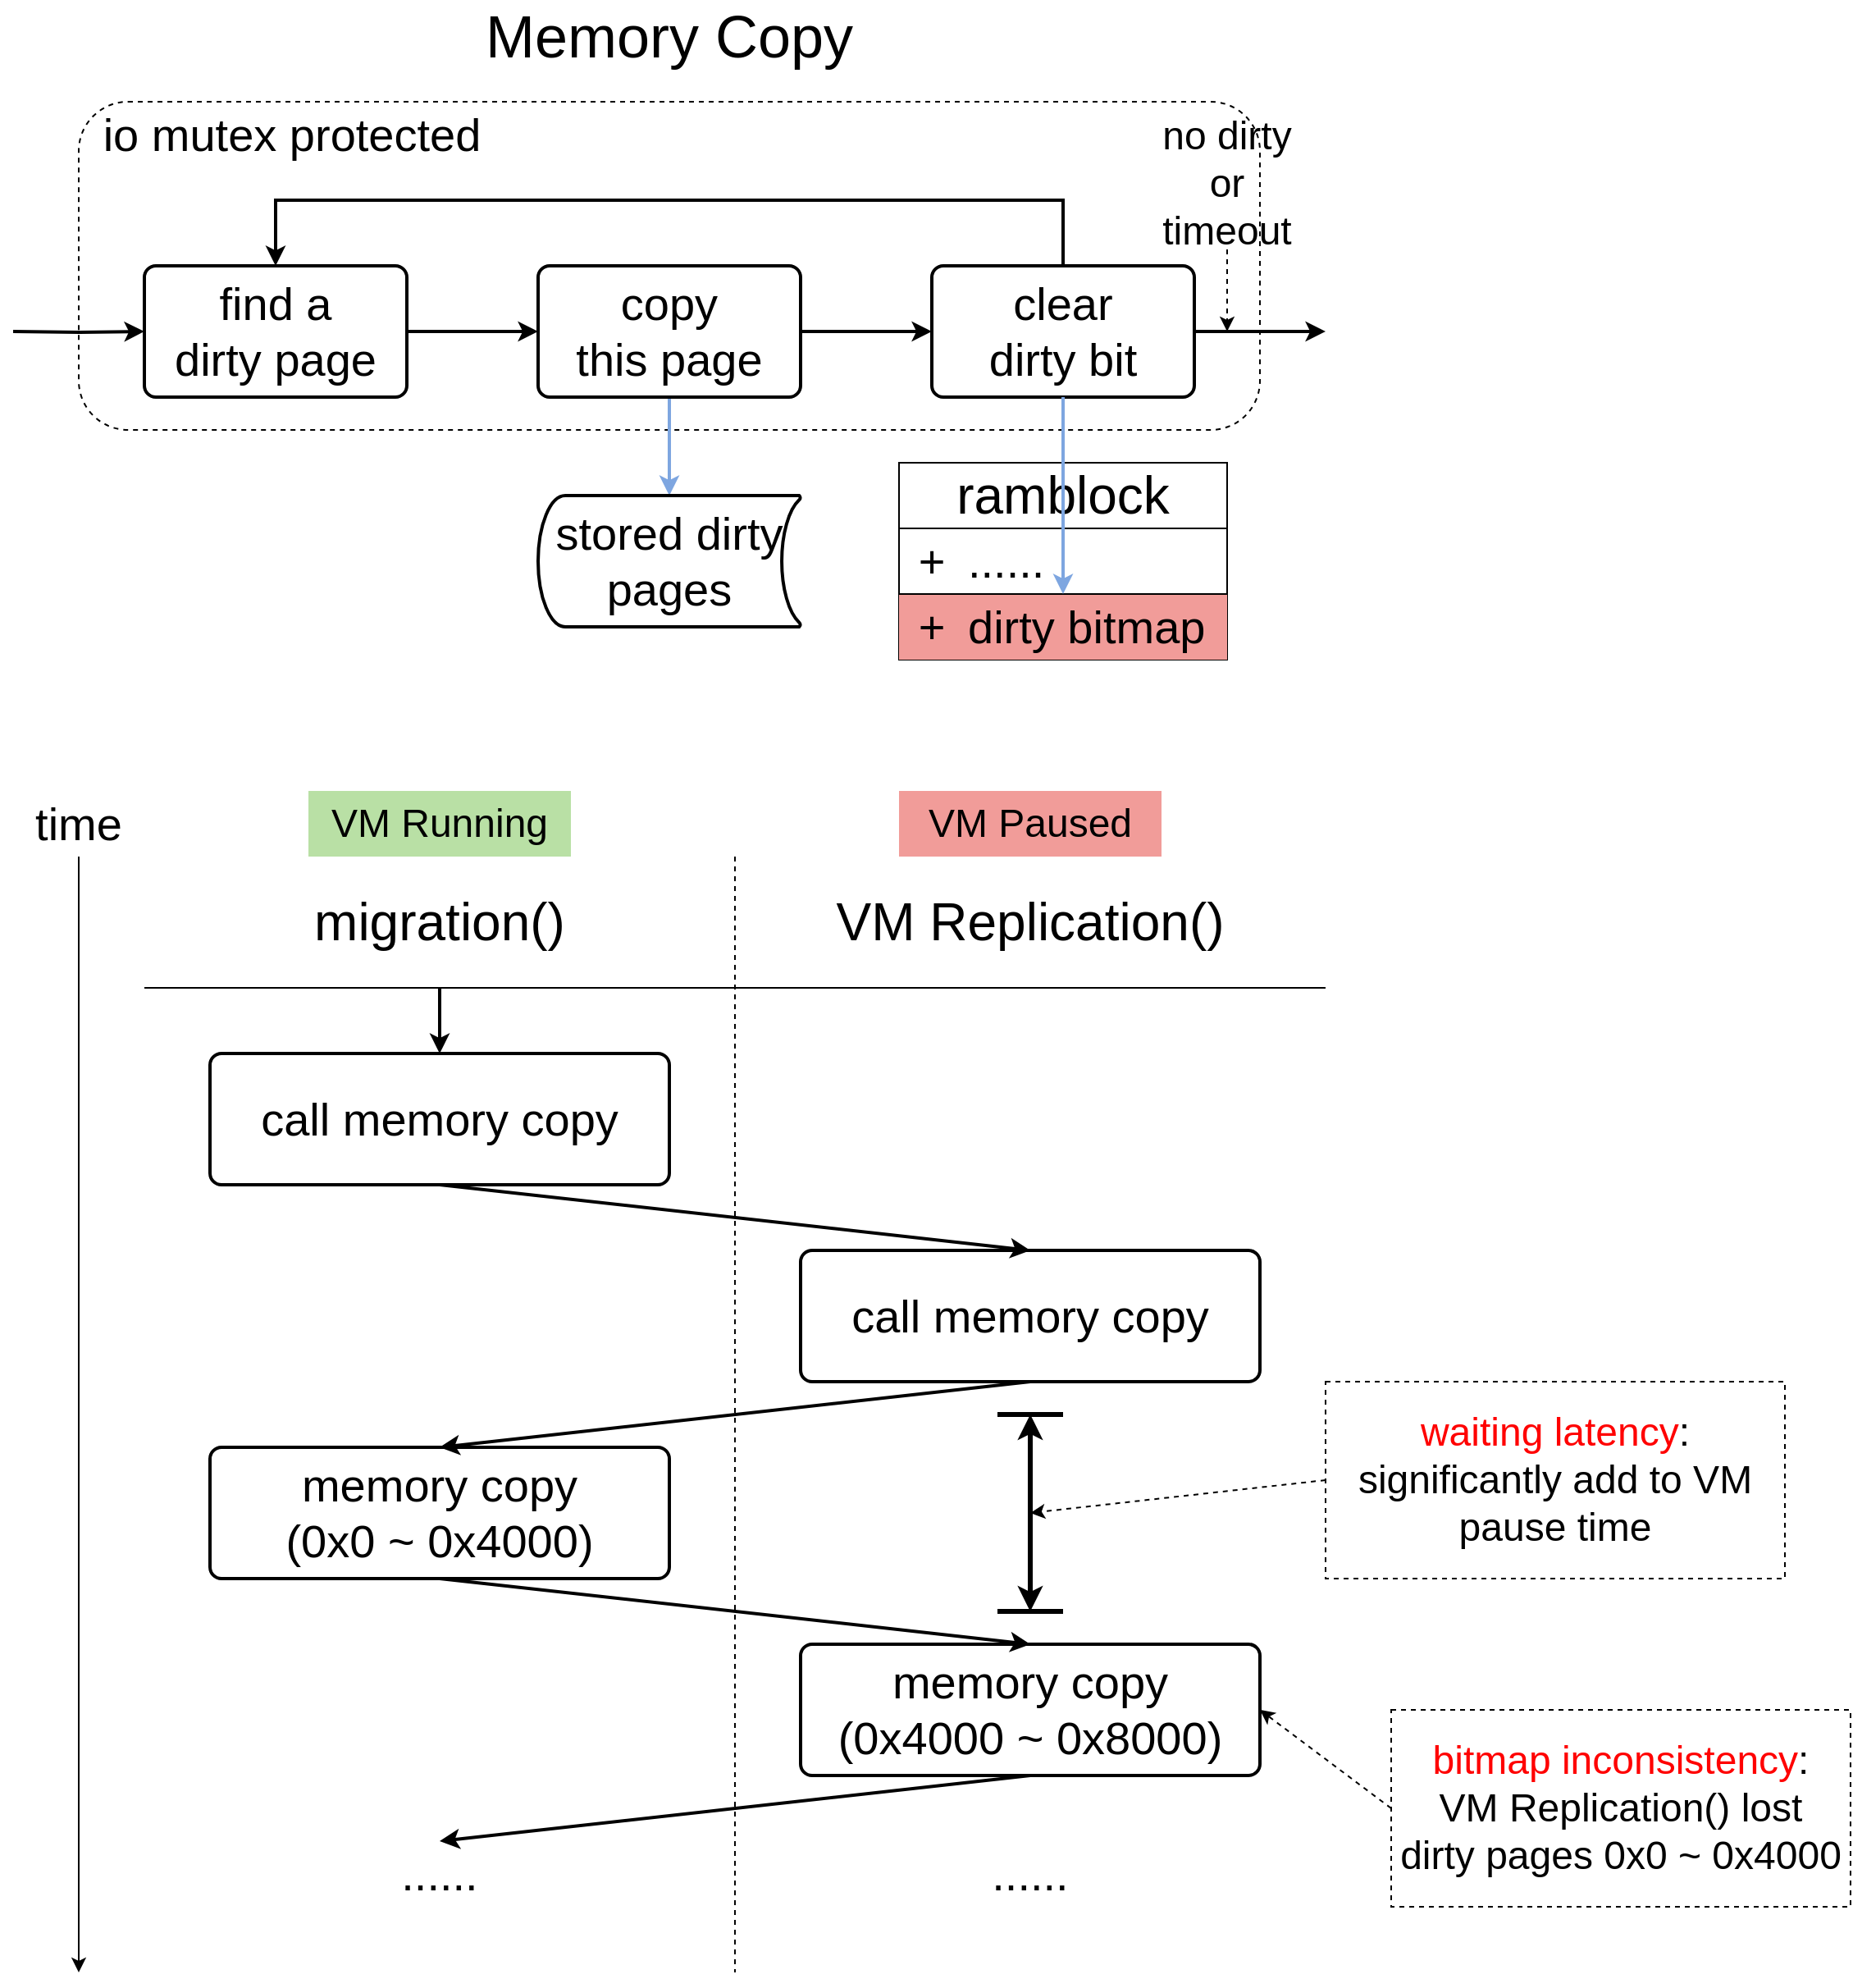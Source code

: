 <mxfile version="21.6.5" type="github">
  <diagram name="第 1 页" id="EY3_aisOXdH9Kx0FkYBI">
    <mxGraphModel dx="2846" dy="1156" grid="1" gridSize="10" guides="1" tooltips="1" connect="1" arrows="1" fold="1" page="1" pageScale="1" pageWidth="827" pageHeight="1169" math="0" shadow="0">
      <root>
        <mxCell id="0" />
        <mxCell id="1" parent="0" />
        <mxCell id="ishG9rqOGMH_VzQvLVgV-1" value="&lt;font style=&quot;font-size: 36px;&quot;&gt;Memory Copy&lt;/font&gt;" style="text;html=1;strokeColor=none;fillColor=none;align=center;verticalAlign=middle;whiteSpace=wrap;rounded=0;" parent="1" vertex="1">
          <mxGeometry x="240" y="160" width="320" height="40" as="geometry" />
        </mxCell>
        <mxCell id="ishG9rqOGMH_VzQvLVgV-2" value="" style="rounded=1;whiteSpace=wrap;html=1;fillColor=none;dashed=1;" parent="1" vertex="1">
          <mxGeometry x="40" y="220" width="720" height="200" as="geometry" />
        </mxCell>
        <mxCell id="ishG9rqOGMH_VzQvLVgV-3" value="&lt;font style=&quot;font-size: 28px;&quot;&gt;io mutex protected&lt;/font&gt;" style="text;html=1;strokeColor=none;fillColor=none;align=center;verticalAlign=middle;whiteSpace=wrap;rounded=0;" parent="1" vertex="1">
          <mxGeometry x="40" y="220" width="260" height="40" as="geometry" />
        </mxCell>
        <mxCell id="ishG9rqOGMH_VzQvLVgV-9" style="edgeStyle=orthogonalEdgeStyle;rounded=0;orthogonalLoop=1;jettySize=auto;html=1;exitX=1;exitY=0.5;exitDx=0;exitDy=0;entryX=0;entryY=0.5;entryDx=0;entryDy=0;strokeWidth=2;" parent="1" source="ishG9rqOGMH_VzQvLVgV-6" target="ishG9rqOGMH_VzQvLVgV-7" edge="1">
          <mxGeometry relative="1" as="geometry" />
        </mxCell>
        <mxCell id="ishG9rqOGMH_VzQvLVgV-6" value="&lt;font style=&quot;font-size: 28px;&quot;&gt;find a&lt;br style=&quot;border-color: var(--border-color);&quot;&gt;dirty page&lt;/font&gt;" style="rounded=1;whiteSpace=wrap;html=1;absoluteArcSize=1;arcSize=14;strokeWidth=2;" parent="1" vertex="1">
          <mxGeometry x="80" y="320" width="160" height="80" as="geometry" />
        </mxCell>
        <mxCell id="ishG9rqOGMH_VzQvLVgV-10" style="edgeStyle=orthogonalEdgeStyle;rounded=0;orthogonalLoop=1;jettySize=auto;html=1;exitX=1;exitY=0.5;exitDx=0;exitDy=0;entryX=0;entryY=0.5;entryDx=0;entryDy=0;strokeWidth=2;" parent="1" source="ishG9rqOGMH_VzQvLVgV-7" target="ishG9rqOGMH_VzQvLVgV-8" edge="1">
          <mxGeometry relative="1" as="geometry" />
        </mxCell>
        <mxCell id="ishG9rqOGMH_VzQvLVgV-15" style="edgeStyle=orthogonalEdgeStyle;rounded=0;orthogonalLoop=1;jettySize=auto;html=1;exitX=0.5;exitY=1;exitDx=0;exitDy=0;entryX=0.5;entryY=0;entryDx=0;entryDy=0;entryPerimeter=0;strokeWidth=2;strokeColor=#7EA6E0;" parent="1" source="ishG9rqOGMH_VzQvLVgV-7" target="ishG9rqOGMH_VzQvLVgV-14" edge="1">
          <mxGeometry relative="1" as="geometry" />
        </mxCell>
        <mxCell id="ishG9rqOGMH_VzQvLVgV-7" value="&lt;font style=&quot;font-size: 28px;&quot;&gt;copy&lt;br style=&quot;border-color: var(--border-color);&quot;&gt;this page&lt;/font&gt;" style="rounded=1;whiteSpace=wrap;html=1;absoluteArcSize=1;arcSize=14;strokeWidth=2;" parent="1" vertex="1">
          <mxGeometry x="320" y="320" width="160" height="80" as="geometry" />
        </mxCell>
        <mxCell id="ishG9rqOGMH_VzQvLVgV-11" style="edgeStyle=orthogonalEdgeStyle;rounded=0;orthogonalLoop=1;jettySize=auto;html=1;exitX=0.5;exitY=0;exitDx=0;exitDy=0;entryX=0.5;entryY=0;entryDx=0;entryDy=0;strokeWidth=2;" parent="1" source="ishG9rqOGMH_VzQvLVgV-8" target="ishG9rqOGMH_VzQvLVgV-6" edge="1">
          <mxGeometry relative="1" as="geometry">
            <Array as="points">
              <mxPoint x="640" y="280" />
              <mxPoint x="160" y="280" />
            </Array>
          </mxGeometry>
        </mxCell>
        <mxCell id="ishG9rqOGMH_VzQvLVgV-8" value="&lt;span style=&quot;font-size: 28px;&quot;&gt;clear&lt;br&gt;dirty bit&lt;/span&gt;" style="rounded=1;whiteSpace=wrap;html=1;absoluteArcSize=1;arcSize=14;strokeWidth=2;" parent="1" vertex="1">
          <mxGeometry x="560" y="320" width="160" height="80" as="geometry" />
        </mxCell>
        <mxCell id="ishG9rqOGMH_VzQvLVgV-13" style="edgeStyle=orthogonalEdgeStyle;rounded=0;orthogonalLoop=1;jettySize=auto;html=1;exitX=1;exitY=0.5;exitDx=0;exitDy=0;entryX=0;entryY=0.5;entryDx=0;entryDy=0;strokeWidth=2;" parent="1" target="ishG9rqOGMH_VzQvLVgV-6" edge="1">
          <mxGeometry relative="1" as="geometry">
            <mxPoint y="360" as="sourcePoint" />
          </mxGeometry>
        </mxCell>
        <mxCell id="ishG9rqOGMH_VzQvLVgV-14" value="&lt;font style=&quot;font-size: 28px;&quot;&gt;stored dirty pages&lt;/font&gt;" style="strokeWidth=2;html=1;shape=mxgraph.flowchart.stored_data;whiteSpace=wrap;" parent="1" vertex="1">
          <mxGeometry x="320" y="460" width="160" height="80" as="geometry" />
        </mxCell>
        <mxCell id="ishG9rqOGMH_VzQvLVgV-16" value="" style="rounded=0;whiteSpace=wrap;html=1;align=left;" parent="1" vertex="1">
          <mxGeometry x="540" y="480" width="200" height="80" as="geometry" />
        </mxCell>
        <mxCell id="ishG9rqOGMH_VzQvLVgV-17" value="&lt;font style=&quot;font-size: 32px;&quot;&gt;ramblock&lt;/font&gt;" style="rounded=0;whiteSpace=wrap;html=1;" parent="1" vertex="1">
          <mxGeometry x="540" y="440" width="200" height="40" as="geometry" />
        </mxCell>
        <mxCell id="ishG9rqOGMH_VzQvLVgV-18" value="&lt;span style=&quot;background-color: initial;&quot;&gt;&lt;font style=&quot;font-size: 28px;&quot;&gt;dirty bitmap&lt;/font&gt;&lt;/span&gt;" style="text;html=1;strokeColor=none;fillColor=#F19C99;align=left;verticalAlign=middle;whiteSpace=wrap;rounded=0;" parent="1" vertex="1">
          <mxGeometry x="580" y="520" width="160" height="40" as="geometry" />
        </mxCell>
        <mxCell id="ishG9rqOGMH_VzQvLVgV-19" value="&lt;font style=&quot;font-size: 28px;&quot;&gt;+&lt;/font&gt;" style="text;html=1;strokeColor=none;fillColor=#F19C99;align=center;verticalAlign=middle;whiteSpace=wrap;rounded=0;" parent="1" vertex="1">
          <mxGeometry x="540" y="520" width="40" height="40" as="geometry" />
        </mxCell>
        <mxCell id="ishG9rqOGMH_VzQvLVgV-24" value="&lt;span style=&quot;background-color: initial;&quot;&gt;&lt;font style=&quot;font-size: 28px;&quot;&gt;......&lt;/font&gt;&lt;/span&gt;" style="text;html=1;strokeColor=none;fillColor=none;align=left;verticalAlign=middle;whiteSpace=wrap;rounded=0;" parent="1" vertex="1">
          <mxGeometry x="580" y="480" width="160" height="40" as="geometry" />
        </mxCell>
        <mxCell id="ishG9rqOGMH_VzQvLVgV-25" value="&lt;font style=&quot;font-size: 28px;&quot;&gt;+&lt;/font&gt;" style="text;html=1;strokeColor=none;fillColor=none;align=center;verticalAlign=middle;whiteSpace=wrap;rounded=0;" parent="1" vertex="1">
          <mxGeometry x="540" y="480" width="40" height="40" as="geometry" />
        </mxCell>
        <mxCell id="ishG9rqOGMH_VzQvLVgV-26" value="" style="endArrow=none;html=1;rounded=0;entryX=1;entryY=1;entryDx=0;entryDy=0;exitX=0;exitY=1;exitDx=0;exitDy=0;" parent="1" source="ishG9rqOGMH_VzQvLVgV-25" target="ishG9rqOGMH_VzQvLVgV-24" edge="1">
          <mxGeometry width="50" height="50" relative="1" as="geometry">
            <mxPoint x="540" y="600" as="sourcePoint" />
            <mxPoint x="590" y="550" as="targetPoint" />
          </mxGeometry>
        </mxCell>
        <mxCell id="ishG9rqOGMH_VzQvLVgV-27" style="edgeStyle=orthogonalEdgeStyle;rounded=0;orthogonalLoop=1;jettySize=auto;html=1;exitX=0.5;exitY=1;exitDx=0;exitDy=0;strokeWidth=2;strokeColor=#7EA6E0;" parent="1" source="ishG9rqOGMH_VzQvLVgV-8" edge="1">
          <mxGeometry relative="1" as="geometry">
            <mxPoint x="640" y="520" as="targetPoint" />
          </mxGeometry>
        </mxCell>
        <mxCell id="Km2JLHTvx9L6UzMX3DBl-1" value="&lt;font style=&quot;font-size: 32px;&quot;&gt;migration()&lt;/font&gt;" style="rounded=0;whiteSpace=wrap;html=1;fillColor=none;strokeColor=none;" vertex="1" parent="1">
          <mxGeometry x="80" y="680" width="360" height="80" as="geometry" />
        </mxCell>
        <mxCell id="Km2JLHTvx9L6UzMX3DBl-2" value="&lt;font style=&quot;font-size: 32px;&quot;&gt;VM Replication()&lt;/font&gt;" style="rounded=0;whiteSpace=wrap;html=1;fillColor=none;strokeColor=none;" vertex="1" parent="1">
          <mxGeometry x="440" y="680" width="360" height="80" as="geometry" />
        </mxCell>
        <mxCell id="Km2JLHTvx9L6UzMX3DBl-3" value="" style="endArrow=classic;html=1;rounded=0;endFill=1;" edge="1" parent="1">
          <mxGeometry width="50" height="50" relative="1" as="geometry">
            <mxPoint x="40" y="680" as="sourcePoint" />
            <mxPoint x="40" y="1360" as="targetPoint" />
          </mxGeometry>
        </mxCell>
        <mxCell id="Km2JLHTvx9L6UzMX3DBl-5" value="" style="endArrow=none;html=1;rounded=0;entryX=1;entryY=1;entryDx=0;entryDy=0;" edge="1" parent="1" target="Km2JLHTvx9L6UzMX3DBl-2">
          <mxGeometry width="50" height="50" relative="1" as="geometry">
            <mxPoint x="80" y="760" as="sourcePoint" />
            <mxPoint x="50" y="710" as="targetPoint" />
          </mxGeometry>
        </mxCell>
        <mxCell id="Km2JLHTvx9L6UzMX3DBl-6" value="&lt;font style=&quot;font-size: 28px;&quot;&gt;time&lt;/font&gt;" style="text;html=1;strokeColor=none;fillColor=none;align=center;verticalAlign=middle;whiteSpace=wrap;rounded=0;" vertex="1" parent="1">
          <mxGeometry y="640" width="80" height="40" as="geometry" />
        </mxCell>
        <mxCell id="Km2JLHTvx9L6UzMX3DBl-7" value="&lt;font style=&quot;font-size: 28px;&quot;&gt;call memory copy&lt;/font&gt;" style="rounded=1;whiteSpace=wrap;html=1;absoluteArcSize=1;arcSize=14;strokeWidth=2;" vertex="1" parent="1">
          <mxGeometry x="120" y="800" width="280" height="80" as="geometry" />
        </mxCell>
        <mxCell id="Km2JLHTvx9L6UzMX3DBl-8" value="&lt;font style=&quot;font-size: 28px;&quot;&gt;call memory copy&lt;/font&gt;" style="rounded=1;whiteSpace=wrap;html=1;absoluteArcSize=1;arcSize=14;strokeWidth=2;" vertex="1" parent="1">
          <mxGeometry x="480" y="920" width="280" height="80" as="geometry" />
        </mxCell>
        <mxCell id="Km2JLHTvx9L6UzMX3DBl-9" value="" style="endArrow=none;html=1;rounded=0;dashed=1;" edge="1" parent="1">
          <mxGeometry width="50" height="50" relative="1" as="geometry">
            <mxPoint x="440" y="680" as="sourcePoint" />
            <mxPoint x="440" y="1360" as="targetPoint" />
          </mxGeometry>
        </mxCell>
        <mxCell id="Km2JLHTvx9L6UzMX3DBl-10" value="" style="endArrow=classic;html=1;rounded=0;entryX=0.5;entryY=0;entryDx=0;entryDy=0;strokeWidth=2;" edge="1" parent="1" target="Km2JLHTvx9L6UzMX3DBl-7">
          <mxGeometry width="50" height="50" relative="1" as="geometry">
            <mxPoint x="260" y="760" as="sourcePoint" />
            <mxPoint x="310" y="710" as="targetPoint" />
          </mxGeometry>
        </mxCell>
        <mxCell id="Km2JLHTvx9L6UzMX3DBl-11" value="" style="endArrow=classic;html=1;rounded=0;entryX=0.5;entryY=0;entryDx=0;entryDy=0;strokeWidth=2;" edge="1" parent="1" target="Km2JLHTvx9L6UzMX3DBl-8">
          <mxGeometry width="50" height="50" relative="1" as="geometry">
            <mxPoint x="260" y="880" as="sourcePoint" />
            <mxPoint x="310" y="830" as="targetPoint" />
          </mxGeometry>
        </mxCell>
        <mxCell id="Km2JLHTvx9L6UzMX3DBl-12" value="&lt;font style=&quot;font-size: 28px;&quot;&gt;memory copy&lt;br&gt;(0x0 ~ 0x4000)&lt;/font&gt;" style="rounded=1;whiteSpace=wrap;html=1;absoluteArcSize=1;arcSize=14;strokeWidth=2;" vertex="1" parent="1">
          <mxGeometry x="120" y="1040" width="280" height="80" as="geometry" />
        </mxCell>
        <mxCell id="Km2JLHTvx9L6UzMX3DBl-13" value="&lt;font style=&quot;font-size: 28px;&quot;&gt;memory copy&lt;br&gt;(0x4000 ~ 0x8000)&lt;/font&gt;" style="rounded=1;whiteSpace=wrap;html=1;absoluteArcSize=1;arcSize=14;strokeWidth=2;" vertex="1" parent="1">
          <mxGeometry x="480" y="1160" width="280" height="80" as="geometry" />
        </mxCell>
        <mxCell id="Km2JLHTvx9L6UzMX3DBl-14" value="" style="endArrow=classic;html=1;rounded=0;exitX=0.5;exitY=1;exitDx=0;exitDy=0;entryX=0.5;entryY=0;entryDx=0;entryDy=0;strokeWidth=2;" edge="1" parent="1" source="Km2JLHTvx9L6UzMX3DBl-8" target="Km2JLHTvx9L6UzMX3DBl-12">
          <mxGeometry width="50" height="50" relative="1" as="geometry">
            <mxPoint x="640" y="1000" as="sourcePoint" />
            <mxPoint x="690" y="950" as="targetPoint" />
          </mxGeometry>
        </mxCell>
        <mxCell id="Km2JLHTvx9L6UzMX3DBl-15" value="" style="endArrow=classic;html=1;rounded=0;entryX=0.5;entryY=0;entryDx=0;entryDy=0;strokeWidth=2;exitX=0.5;exitY=1;exitDx=0;exitDy=0;" edge="1" parent="1" source="Km2JLHTvx9L6UzMX3DBl-12" target="Km2JLHTvx9L6UzMX3DBl-13">
          <mxGeometry width="50" height="50" relative="1" as="geometry">
            <mxPoint x="270" y="890" as="sourcePoint" />
            <mxPoint x="630" y="930" as="targetPoint" />
          </mxGeometry>
        </mxCell>
        <mxCell id="Km2JLHTvx9L6UzMX3DBl-16" value="&lt;font style=&quot;font-size: 28px;&quot;&gt;......&lt;/font&gt;" style="text;html=1;strokeColor=none;fillColor=none;align=center;verticalAlign=middle;whiteSpace=wrap;rounded=0;" vertex="1" parent="1">
          <mxGeometry x="160" y="1280" width="200" height="40" as="geometry" />
        </mxCell>
        <mxCell id="Km2JLHTvx9L6UzMX3DBl-18" value="&lt;font style=&quot;font-size: 24px;&quot;&gt;&lt;font color=&quot;#ff0000&quot;&gt;bitmap inconsistency&lt;/font&gt;:&lt;br&gt;VM Replication() lost&lt;br&gt;dirty pages 0x0 ~ 0x4000&lt;/font&gt;" style="text;html=1;strokeColor=default;fillColor=none;align=center;verticalAlign=middle;whiteSpace=wrap;rounded=0;dashed=1;" vertex="1" parent="1">
          <mxGeometry x="840" y="1200" width="280" height="120" as="geometry" />
        </mxCell>
        <mxCell id="Km2JLHTvx9L6UzMX3DBl-19" value="" style="endArrow=classic;html=1;rounded=0;exitX=0.5;exitY=1;exitDx=0;exitDy=0;strokeWidth=2;" edge="1" parent="1" source="Km2JLHTvx9L6UzMX3DBl-13">
          <mxGeometry width="50" height="50" relative="1" as="geometry">
            <mxPoint x="630" y="1010" as="sourcePoint" />
            <mxPoint x="260" y="1280" as="targetPoint" />
          </mxGeometry>
        </mxCell>
        <mxCell id="Km2JLHTvx9L6UzMX3DBl-20" style="edgeStyle=orthogonalEdgeStyle;rounded=0;orthogonalLoop=1;jettySize=auto;html=1;exitX=1;exitY=0.5;exitDx=0;exitDy=0;entryX=0;entryY=0.5;entryDx=0;entryDy=0;strokeWidth=2;" edge="1" parent="1">
          <mxGeometry relative="1" as="geometry">
            <mxPoint x="720" y="360" as="sourcePoint" />
            <mxPoint x="800" y="360" as="targetPoint" />
          </mxGeometry>
        </mxCell>
        <mxCell id="Km2JLHTvx9L6UzMX3DBl-21" style="edgeStyle=orthogonalEdgeStyle;rounded=0;orthogonalLoop=1;jettySize=auto;html=1;exitX=0.5;exitY=1;exitDx=0;exitDy=0;dashed=1;" edge="1" parent="1" source="Km2JLHTvx9L6UzMX3DBl-22">
          <mxGeometry relative="1" as="geometry">
            <mxPoint x="740" y="360" as="targetPoint" />
          </mxGeometry>
        </mxCell>
        <mxCell id="Km2JLHTvx9L6UzMX3DBl-22" value="&lt;font style=&quot;font-size: 24px;&quot;&gt;no dirty&lt;br&gt;or&lt;br&gt;timeout&lt;/font&gt;" style="text;html=1;strokeColor=none;fillColor=none;align=center;verticalAlign=middle;whiteSpace=wrap;rounded=0;" vertex="1" parent="1">
          <mxGeometry x="680" y="230" width="120" height="80" as="geometry" />
        </mxCell>
        <mxCell id="Km2JLHTvx9L6UzMX3DBl-24" value="" style="endArrow=classic;html=1;rounded=0;exitX=0;exitY=0.5;exitDx=0;exitDy=0;entryX=1;entryY=0.5;entryDx=0;entryDy=0;dashed=1;" edge="1" parent="1" source="Km2JLHTvx9L6UzMX3DBl-18" target="Km2JLHTvx9L6UzMX3DBl-13">
          <mxGeometry width="50" height="50" relative="1" as="geometry">
            <mxPoint x="720" y="1310" as="sourcePoint" />
            <mxPoint x="770" y="1260" as="targetPoint" />
          </mxGeometry>
        </mxCell>
        <mxCell id="Km2JLHTvx9L6UzMX3DBl-25" value="&lt;font style=&quot;font-size: 28px;&quot;&gt;......&lt;/font&gt;" style="text;html=1;strokeColor=none;fillColor=none;align=center;verticalAlign=middle;whiteSpace=wrap;rounded=0;" vertex="1" parent="1">
          <mxGeometry x="520" y="1280" width="200" height="40" as="geometry" />
        </mxCell>
        <mxCell id="Km2JLHTvx9L6UzMX3DBl-26" value="&lt;font style=&quot;font-size: 24px;&quot;&gt;VM Running&lt;/font&gt;" style="text;html=1;strokeColor=none;fillColor=#B9E0A5;align=center;verticalAlign=middle;whiteSpace=wrap;rounded=0;" vertex="1" parent="1">
          <mxGeometry x="180" y="640" width="160" height="40" as="geometry" />
        </mxCell>
        <mxCell id="Km2JLHTvx9L6UzMX3DBl-27" value="&lt;font style=&quot;font-size: 24px;&quot;&gt;VM Paused&lt;/font&gt;" style="text;html=1;strokeColor=none;fillColor=#F19C99;align=center;verticalAlign=middle;whiteSpace=wrap;rounded=0;" vertex="1" parent="1">
          <mxGeometry x="540" y="640" width="160" height="40" as="geometry" />
        </mxCell>
        <mxCell id="Km2JLHTvx9L6UzMX3DBl-28" value="" style="endArrow=none;html=1;rounded=0;strokeWidth=3;" edge="1" parent="1">
          <mxGeometry width="50" height="50" relative="1" as="geometry">
            <mxPoint x="600" y="1020" as="sourcePoint" />
            <mxPoint x="640" y="1020" as="targetPoint" />
          </mxGeometry>
        </mxCell>
        <mxCell id="Km2JLHTvx9L6UzMX3DBl-29" value="" style="endArrow=none;html=1;rounded=0;strokeWidth=3;" edge="1" parent="1">
          <mxGeometry width="50" height="50" relative="1" as="geometry">
            <mxPoint x="600" y="1140" as="sourcePoint" />
            <mxPoint x="640" y="1140" as="targetPoint" />
          </mxGeometry>
        </mxCell>
        <mxCell id="Km2JLHTvx9L6UzMX3DBl-30" value="" style="endArrow=classic;html=1;rounded=0;endFill=1;startArrow=classic;startFill=1;strokeWidth=3;" edge="1" parent="1">
          <mxGeometry width="50" height="50" relative="1" as="geometry">
            <mxPoint x="620" y="1140" as="sourcePoint" />
            <mxPoint x="620" y="1020" as="targetPoint" />
          </mxGeometry>
        </mxCell>
        <mxCell id="Km2JLHTvx9L6UzMX3DBl-31" value="&lt;font style=&quot;font-size: 24px;&quot;&gt;&lt;font color=&quot;#ff0000&quot;&gt;waiting latency&lt;/font&gt;:&lt;br&gt;significantly add to VM pause time&lt;br&gt;&lt;/font&gt;" style="text;html=1;strokeColor=default;fillColor=none;align=center;verticalAlign=middle;whiteSpace=wrap;rounded=0;dashed=1;" vertex="1" parent="1">
          <mxGeometry x="800" y="1000" width="280" height="120" as="geometry" />
        </mxCell>
        <mxCell id="Km2JLHTvx9L6UzMX3DBl-32" value="" style="endArrow=classic;html=1;rounded=0;exitX=0;exitY=0.5;exitDx=0;exitDy=0;entryX=1;entryY=0.5;entryDx=0;entryDy=0;dashed=1;" edge="1" parent="1" source="Km2JLHTvx9L6UzMX3DBl-31">
          <mxGeometry width="50" height="50" relative="1" as="geometry">
            <mxPoint x="700" y="1140" as="sourcePoint" />
            <mxPoint x="620" y="1080" as="targetPoint" />
          </mxGeometry>
        </mxCell>
      </root>
    </mxGraphModel>
  </diagram>
</mxfile>
